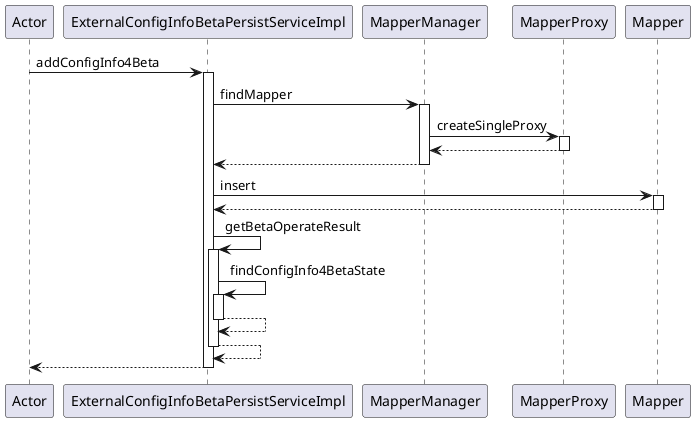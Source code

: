 @startuml
participant Actor
Actor -> ExternalConfigInfoBetaPersistServiceImpl : addConfigInfo4Beta
activate ExternalConfigInfoBetaPersistServiceImpl
ExternalConfigInfoBetaPersistServiceImpl -> MapperManager : findMapper
activate MapperManager
MapperManager -> MapperProxy : createSingleProxy
activate MapperProxy
MapperProxy --> MapperManager
deactivate MapperProxy
MapperManager --> ExternalConfigInfoBetaPersistServiceImpl
deactivate MapperManager
ExternalConfigInfoBetaPersistServiceImpl -> Mapper : insert
activate Mapper
Mapper --> ExternalConfigInfoBetaPersistServiceImpl
deactivate Mapper
ExternalConfigInfoBetaPersistServiceImpl -> ExternalConfigInfoBetaPersistServiceImpl : getBetaOperateResult
activate ExternalConfigInfoBetaPersistServiceImpl
ExternalConfigInfoBetaPersistServiceImpl -> ExternalConfigInfoBetaPersistServiceImpl : findConfigInfo4BetaState
activate ExternalConfigInfoBetaPersistServiceImpl
ExternalConfigInfoBetaPersistServiceImpl --> ExternalConfigInfoBetaPersistServiceImpl
deactivate ExternalConfigInfoBetaPersistServiceImpl
ExternalConfigInfoBetaPersistServiceImpl --> ExternalConfigInfoBetaPersistServiceImpl
deactivate ExternalConfigInfoBetaPersistServiceImpl
return
@enduml